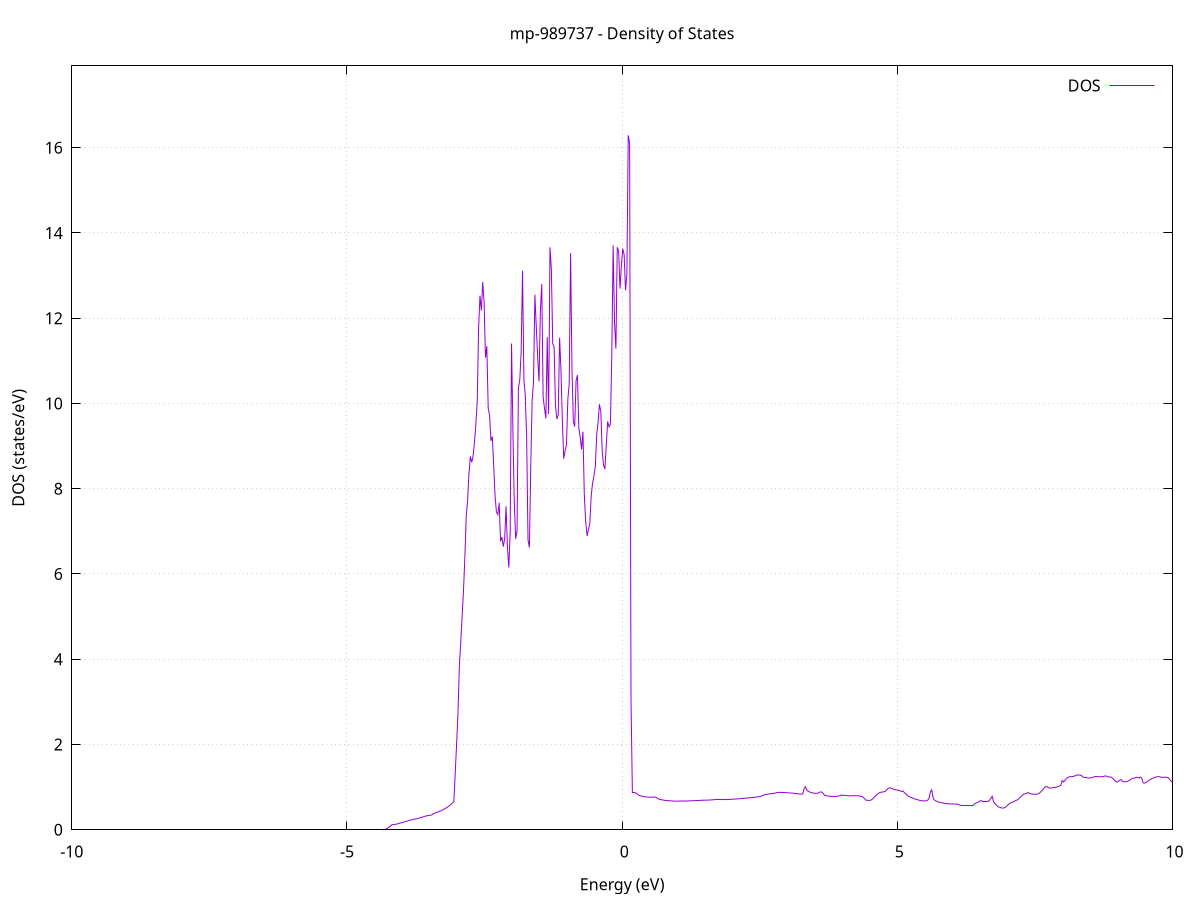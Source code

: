 set title 'mp-989737 - Density of States'
set xlabel 'Energy (eV)'
set ylabel 'DOS (states/eV)'
set grid
set xrange [-10:10]
set yrange [0:17.919]
set xzeroaxis lt -1
set terminal png size 800,600
set output 'mp-989737_dos_gnuplot.png'
plot '-' using 1:2 with lines title 'DOS'
-6.600200 0.000000
-6.575200 0.000000
-6.550300 0.000000
-6.525300 0.000000
-6.500400 0.000000
-6.475400 0.000000
-6.450500 0.000000
-6.425500 0.000000
-6.400600 0.000000
-6.375600 0.000000
-6.350700 0.000000
-6.325700 0.000000
-6.300800 0.000000
-6.275800 0.000000
-6.250900 0.000000
-6.225900 0.000000
-6.201000 0.000000
-6.176000 0.000000
-6.151100 0.000000
-6.126100 0.000000
-6.101200 0.000000
-6.076300 0.000000
-6.051300 0.000000
-6.026400 0.000000
-6.001400 0.000000
-5.976500 0.000000
-5.951500 0.000000
-5.926600 0.000000
-5.901600 0.000000
-5.876700 0.000000
-5.851700 0.000000
-5.826800 0.000000
-5.801800 0.000000
-5.776900 0.000000
-5.751900 0.000000
-5.727000 0.000000
-5.702000 0.000000
-5.677100 0.000000
-5.652100 0.000000
-5.627200 0.000000
-5.602200 0.000000
-5.577300 0.000000
-5.552300 0.000000
-5.527400 0.000000
-5.502400 0.000000
-5.477500 0.000000
-5.452500 0.000000
-5.427600 0.000000
-5.402600 0.000000
-5.377700 0.000000
-5.352700 0.000000
-5.327800 0.000000
-5.302800 0.000000
-5.277900 0.000000
-5.252900 0.000000
-5.228000 0.000000
-5.203000 0.000000
-5.178100 0.000000
-5.153200 0.000000
-5.128200 0.000000
-5.103300 0.000000
-5.078300 0.000000
-5.053400 0.000000
-5.028400 0.000000
-5.003500 0.000000
-4.978500 0.000000
-4.953600 0.000000
-4.928600 0.000000
-4.903700 0.000000
-4.878700 0.000000
-4.853800 0.000000
-4.828800 0.000000
-4.803900 0.000000
-4.778900 0.000000
-4.754000 0.000000
-4.729000 0.000000
-4.704100 0.000000
-4.679100 0.000000
-4.654200 0.000000
-4.629200 0.000000
-4.604300 0.000000
-4.579300 0.000000
-4.554400 0.000000
-4.529400 0.000000
-4.504500 0.000000
-4.479500 0.000000
-4.454600 0.000000
-4.429600 0.000000
-4.404700 0.000000
-4.379700 0.000000
-4.354800 0.000000
-4.329800 0.000100
-4.304900 0.008300
-4.279900 0.023700
-4.255000 0.043800
-4.230100 0.067600
-4.205100 0.093900
-4.180200 0.122700
-4.155200 0.119500
-4.130300 0.123700
-4.105300 0.131800
-4.080400 0.140000
-4.055400 0.148100
-4.030500 0.157600
-4.005500 0.167400
-3.980600 0.176800
-3.955600 0.185900
-3.930700 0.195300
-3.905700 0.205200
-3.880800 0.215400
-3.855800 0.225100
-3.830900 0.233300
-3.805900 0.240400
-3.781000 0.247300
-3.756000 0.254100
-3.731100 0.260700
-3.706100 0.268200
-3.681200 0.276400
-3.656200 0.286400
-3.631300 0.297300
-3.606300 0.307700
-3.581400 0.317500
-3.556400 0.325800
-3.531500 0.332400
-3.506500 0.337200
-3.481600 0.340200
-3.456600 0.352700
-3.431700 0.375600
-3.406700 0.390600
-3.381800 0.400500
-3.356800 0.412200
-3.331900 0.424200
-3.306900 0.437600
-3.282000 0.452500
-3.257100 0.469000
-3.232100 0.486900
-3.207200 0.505800
-3.182200 0.525700
-3.157300 0.547400
-3.132300 0.571400
-3.107400 0.598700
-3.082400 0.630300
-3.057500 0.669500
-3.032500 1.340700
-3.007600 2.022200
-2.982600 2.746200
-2.957700 3.841800
-2.932700 4.390400
-2.907800 5.008900
-2.882800 5.602600
-2.857900 6.390800
-2.832900 7.360300
-2.808000 7.720600
-2.783000 8.360300
-2.758100 8.758600
-2.733100 8.622000
-2.708200 8.764800
-2.683200 9.089000
-2.658300 9.507800
-2.633300 10.042900
-2.608400 11.756800
-2.583400 12.527300
-2.558500 12.180200
-2.533500 12.846900
-2.508600 12.388200
-2.483600 11.074600
-2.458700 11.343800
-2.433700 9.883600
-2.408800 9.723300
-2.383800 9.124300
-2.358900 9.223500
-2.334000 8.539200
-2.309000 7.830900
-2.284100 7.455100
-2.259100 7.393600
-2.234200 7.667500
-2.209200 6.768400
-2.184300 6.866600
-2.159300 6.642800
-2.134400 6.829100
-2.109400 7.587200
-2.084500 6.628500
-2.059500 6.149900
-2.034600 6.976900
-2.009600 11.406300
-1.984700 9.347000
-1.959700 7.657500
-1.934800 6.823400
-1.909800 7.010600
-1.884900 10.360400
-1.859900 10.553100
-1.835000 11.209800
-1.810000 13.113700
-1.785100 10.554900
-1.760100 10.194000
-1.735200 9.194900
-1.710200 6.797700
-1.685300 6.621600
-1.660300 8.535900
-1.635400 10.074400
-1.610400 10.499500
-1.585500 12.554300
-1.560500 11.802900
-1.535600 11.100400
-1.510600 10.516600
-1.485700 12.178200
-1.460700 12.801300
-1.435800 10.153500
-1.410800 9.884800
-1.385900 9.650300
-1.361000 11.556400
-1.336000 9.753400
-1.311100 13.661700
-1.286100 13.147000
-1.261200 11.400300
-1.236200 11.324200
-1.211300 9.946300
-1.186300 9.635400
-1.161400 9.729300
-1.136400 11.542600
-1.111500 10.770400
-1.086500 9.603600
-1.061600 8.705100
-1.036600 8.889600
-1.011700 9.036200
-0.986700 10.098100
-0.961800 10.452700
-0.936800 13.524900
-0.911900 10.824700
-0.886900 9.581400
-0.862000 9.458400
-0.837000 10.535900
-0.812100 10.664900
-0.787100 9.414500
-0.762200 9.218100
-0.737200 8.918700
-0.712300 9.338300
-0.687300 7.847400
-0.662400 7.225700
-0.637400 6.893700
-0.612500 7.042700
-0.587500 7.181600
-0.562600 7.825500
-0.537600 8.130800
-0.512700 8.297800
-0.487700 8.521100
-0.462800 9.250500
-0.437900 9.557900
-0.412900 9.977400
-0.388000 9.818000
-0.363000 8.897400
-0.338100 8.554100
-0.313100 8.460900
-0.288200 9.021400
-0.263200 9.578000
-0.238300 9.452200
-0.213300 9.516900
-0.188400 11.106800
-0.163400 13.709000
-0.138500 11.899300
-0.113500 11.287000
-0.088600 13.663300
-0.063600 13.577000
-0.038700 12.694000
-0.013700 13.242500
0.011200 13.629100
0.036200 13.487300
0.061100 12.653800
0.086100 13.037400
0.111000 16.290100
0.136000 16.106500
0.160900 3.064200
0.185900 0.875300
0.210800 0.874900
0.235800 0.871000
0.260700 0.853100
0.285700 0.827100
0.310600 0.806000
0.335600 0.797700
0.360500 0.788200
0.385500 0.781000
0.410400 0.775600
0.435400 0.770500
0.460300 0.765900
0.485200 0.763700
0.510200 0.763500
0.535100 0.764800
0.560100 0.766200
0.585000 0.767600
0.610000 0.769100
0.634900 0.744300
0.659900 0.723900
0.684800 0.713500
0.709800 0.706000
0.734700 0.699700
0.759700 0.693900
0.784600 0.689300
0.809600 0.685700
0.834500 0.682800
0.859500 0.680500
0.884400 0.678600
0.909400 0.676500
0.934300 0.673900
0.959300 0.670400
0.984200 0.670600
1.009200 0.671700
1.034100 0.672900
1.059100 0.674000
1.084000 0.674400
1.109000 0.674600
1.133900 0.674500
1.158900 0.674900
1.183800 0.675800
1.208800 0.676900
1.233700 0.678300
1.258700 0.679800
1.283600 0.681400
1.308600 0.683000
1.333500 0.684700
1.358500 0.686300
1.383400 0.688000
1.408400 0.689700
1.433300 0.691400
1.458200 0.693100
1.483200 0.694300
1.508100 0.694900
1.533100 0.694800
1.558000 0.696000
1.583000 0.698100
1.607900 0.700200
1.632900 0.702300
1.657800 0.704400
1.682800 0.706500
1.707700 0.708600
1.732700 0.710800
1.757600 0.711800
1.782600 0.709700
1.807500 0.708800
1.832500 0.708600
1.857400 0.708800
1.882400 0.709100
1.907300 0.709600
1.932300 0.711200
1.957200 0.713000
1.982200 0.714700
2.007100 0.716800
2.032100 0.718900
2.057000 0.721200
2.082000 0.723500
2.106900 0.726100
2.131900 0.728700
2.156800 0.731400
2.181800 0.734200
2.206700 0.736800
2.231700 0.739600
2.256600 0.742600
2.281600 0.746000
2.306500 0.749500
2.331500 0.753100
2.356400 0.756400
2.381300 0.759800
2.406300 0.763300
2.431200 0.766900
2.456200 0.770500
2.481100 0.774300
2.506100 0.778200
2.531000 0.792900
2.556000 0.807800
2.580900 0.818200
2.605900 0.825800
2.630800 0.832900
2.655800 0.837900
2.680700 0.843000
2.705700 0.847700
2.730600 0.852000
2.755600 0.856300
2.780500 0.861100
2.805500 0.868300
2.830400 0.873900
2.855400 0.877200
2.880300 0.877900
2.905300 0.875800
2.930200 0.873700
2.955200 0.871600
2.980100 0.869600
3.005100 0.867600
3.030000 0.865400
3.055000 0.863000
3.079900 0.860600
3.104900 0.857900
3.129800 0.855000
3.154800 0.851800
3.179700 0.847900
3.204700 0.842100
3.229600 0.837800
3.254600 0.835100
3.279500 0.837600
3.304500 0.952400
3.329400 1.011200
3.354300 0.934200
3.379300 0.903600
3.404200 0.888200
3.429200 0.873600
3.454100 0.865800
3.479100 0.860100
3.504000 0.855700
3.529000 0.854700
3.553900 0.857400
3.578900 0.875200
3.603800 0.889400
3.628800 0.882200
3.653700 0.852400
3.678700 0.808000
3.703600 0.800700
3.728600 0.794900
3.753500 0.790000
3.778500 0.786400
3.803400 0.784400
3.828400 0.783700
3.853300 0.783600
3.878300 0.785200
3.903200 0.787200
3.928200 0.789900
3.953100 0.800500
3.978100 0.814500
4.003000 0.810700
4.028000 0.807000
4.052900 0.803700
4.077900 0.800700
4.102800 0.798000
4.127800 0.796400
4.152700 0.796300
4.177700 0.797800
4.202600 0.800700
4.227600 0.799600
4.252500 0.798500
4.277400 0.796900
4.302400 0.794600
4.327300 0.790800
4.352300 0.781600
4.377200 0.766400
4.402200 0.734600
4.427100 0.697900
4.452100 0.689400
4.477000 0.689100
4.502000 0.690000
4.526900 0.699500
4.551900 0.725500
4.576800 0.760900
4.601800 0.788800
4.626700 0.822400
4.651700 0.850800
4.676600 0.869100
4.701600 0.880100
4.726500 0.885800
4.751500 0.889900
4.776400 0.899700
4.801400 0.927200
4.826300 0.965400
4.851300 0.981700
4.876200 0.982100
4.901200 0.969600
4.926100 0.953700
4.951100 0.942600
4.976000 0.935600
5.001000 0.930800
5.025900 0.923400
5.050900 0.913800
5.075800 0.896900
5.100800 0.912300
5.125700 0.875100
5.150700 0.841700
5.175600 0.812600
5.200500 0.788900
5.225500 0.770000
5.250400 0.757000
5.275400 0.744300
5.300300 0.731400
5.325300 0.720400
5.350200 0.711100
5.375200 0.702200
5.400100 0.692100
5.425100 0.684000
5.450000 0.679900
5.475000 0.679100
5.499900 0.677000
5.524900 0.680300
5.549800 0.693500
5.574800 0.730900
5.599700 0.879700
5.624700 0.939400
5.649600 0.748400
5.674600 0.697200
5.699500 0.679000
5.724500 0.663400
5.749400 0.650900
5.774400 0.641800
5.799300 0.634800
5.824300 0.629300
5.849200 0.624500
5.874200 0.619600
5.899100 0.614700
5.924100 0.609900
5.949000 0.608100
5.974000 0.606700
5.998900 0.605600
6.023900 0.604800
6.048800 0.604400
6.073800 0.604200
6.098700 0.598100
6.123700 0.584000
6.148600 0.573700
6.173500 0.569300
6.198500 0.568400
6.223400 0.568300
6.248400 0.568300
6.273300 0.568300
6.298300 0.568200
6.323200 0.567700
6.348200 0.567000
6.373100 0.566000
6.398100 0.607900
6.423000 0.621100
6.448000 0.635600
6.472900 0.651400
6.497900 0.668400
6.522800 0.686800
6.547800 0.665000
6.572700 0.664700
6.597700 0.664000
6.622600 0.662900
6.647600 0.661700
6.672500 0.686900
6.697500 0.733100
6.722400 0.784200
6.747400 0.667600
6.772300 0.617600
6.797300 0.580800
6.822200 0.552200
6.847200 0.532700
6.872100 0.520500
6.897100 0.511900
6.922000 0.508200
6.947000 0.516900
6.971900 0.536900
6.996900 0.567000
7.021800 0.597300
7.046800 0.620200
7.071700 0.637600
7.096600 0.648100
7.121600 0.663000
7.146500 0.683900
7.171500 0.695500
7.196400 0.715900
7.221400 0.750700
7.246300 0.777500
7.271300 0.812100
7.296200 0.835100
7.321200 0.843800
7.346100 0.854100
7.371100 0.872400
7.396000 0.856700
7.421000 0.844800
7.445900 0.837100
7.470900 0.835200
7.495800 0.833100
7.520800 0.833000
7.545700 0.837800
7.570700 0.852500
7.595600 0.875900
7.620600 0.909100
7.645500 0.945400
7.670500 0.983500
7.695400 1.012900
7.720400 1.011900
7.745300 0.987000
7.770300 0.974400
7.795200 0.983200
7.820200 0.983400
7.845100 0.990900
7.870100 0.995400
7.895000 1.003200
7.920000 1.014500
7.944900 1.026600
7.969900 1.040500
7.994800 1.156900
8.019700 1.120500
8.044700 1.157000
8.069600 1.203400
8.094600 1.225600
8.119500 1.239800
8.144500 1.246200
8.169400 1.245000
8.194400 1.249500
8.219300 1.260900
8.244300 1.272800
8.269200 1.284700
8.294200 1.287800
8.319100 1.280600
8.344100 1.277800
8.369000 1.237600
8.394000 1.230800
8.418900 1.227300
8.443900 1.221700
8.468800 1.214700
8.493800 1.214200
8.518700 1.218300
8.543700 1.227500
8.568600 1.240200
8.593600 1.246400
8.618500 1.248200
8.643500 1.246300
8.668400 1.243400
8.693400 1.243700
8.718300 1.246900
8.743300 1.248900
8.768200 1.261200
8.793200 1.262300
8.818100 1.249000
8.843100 1.239500
8.868000 1.239200
8.893000 1.228700
8.917900 1.196900
8.942900 1.170300
8.967800 1.134600
8.992700 1.119000
9.017700 1.133900
9.042600 1.166700
9.067600 1.176300
9.092500 1.133900
9.117500 1.126700
9.142400 1.124600
9.167400 1.128900
9.192300 1.140500
9.217300 1.158200
9.242200 1.179900
9.267200 1.203600
9.292100 1.210800
9.317100 1.217800
9.342000 1.231700
9.367000 1.221100
9.391900 1.214700
9.416900 1.237200
9.441800 1.210100
9.466800 1.100200
9.491700 1.094900
9.516700 1.108700
9.541600 1.130100
9.566600 1.154100
9.591500 1.174900
9.616500 1.192800
9.641400 1.208200
9.666400 1.221700
9.691300 1.234200
9.716300 1.243500
9.741200 1.246600
9.766200 1.243800
9.791100 1.235700
9.816100 1.227500
9.841000 1.230200
9.866000 1.233300
9.890900 1.231700
9.915800 1.225000
9.940800 1.191300
9.965700 1.153700
9.990700 1.123300
10.015600 1.105300
10.040600 1.094500
10.065500 1.087700
10.090500 1.085100
10.115400 1.086400
10.140400 1.090900
10.165300 1.094900
10.190300 1.107000
10.215200 1.116900
10.240200 1.120100
10.265100 1.116300
10.290100 1.027300
10.315000 1.023300
10.340000 1.021800
10.364900 1.021500
10.389900 1.021700
10.414800 1.026300
10.439800 1.084700
10.464700 1.080200
10.489700 1.084700
10.514600 1.102800
10.539600 1.118500
10.564500 1.122800
10.589500 1.128000
10.614400 1.134600
10.639400 1.142000
10.664300 1.148100
10.689300 1.166800
10.714200 1.177300
10.739200 1.184500
10.764100 1.187900
10.789100 1.186400
10.814000 1.177900
10.839000 1.173500
10.863900 1.178800
10.888800 1.189700
10.913800 1.198000
10.938700 1.202500
10.963700 1.205200
10.988600 1.208100
11.013600 1.212000
11.038500 1.218400
11.063500 1.234000
11.088400 1.258200
11.113400 1.282400
11.138300 1.293200
11.163300 1.311700
11.188200 1.331400
11.213200 1.343300
11.238100 1.346800
11.263100 1.342900
11.288000 1.333600
11.313000 1.334000
11.337900 1.340500
11.362900 1.361400
11.387800 1.378900
11.412800 1.390500
11.437700 1.388300
11.462700 1.387600
11.487600 1.388600
11.512600 1.365700
11.537500 1.353900
11.562500 1.353900
11.587400 1.352700
11.612400 1.343600
11.637300 1.329500
11.662300 1.311500
11.687200 1.299300
11.712200 1.291000
11.737100 1.298000
11.762100 1.290500
11.787000 1.276400
11.811900 1.268000
11.836900 1.264200
11.861800 1.264500
11.886800 1.267000
11.911700 1.264300
11.936700 1.272700
11.961600 1.277200
11.986600 1.275700
12.011500 1.268200
12.036500 1.259400
12.061400 1.251900
12.086400 1.246200
12.111300 1.243800
12.136300 1.242900
12.161200 1.242700
12.186200 1.244800
12.211100 1.250200
12.236100 1.258800
12.261000 1.270500
12.286000 1.282800
12.310900 1.290900
12.335900 1.291700
12.360800 1.287300
12.385800 1.286800
12.410700 1.291000
12.435700 1.295800
12.460600 1.301700
12.485600 1.309000
12.510500 1.317700
12.535500 1.327300
12.560400 1.336000
12.585400 1.334800
12.610300 1.325600
12.635300 1.312900
12.660200 1.300000
12.685200 1.300400
12.710100 1.314200
12.735000 1.328600
12.760000 1.328200
12.784900 1.328600
12.809900 1.339000
12.834800 1.350100
12.859800 1.366600
12.884700 1.399800
12.909700 1.431000
12.934600 1.454900
12.959600 1.475700
12.984500 1.493100
13.009500 1.507000
13.034400 1.516500
13.059400 1.524800
13.084300 1.532700
13.109300 1.538100
13.134200 1.544600
13.159200 1.546800
13.184100 1.545800
13.209100 1.540900
13.234000 1.534400
13.259000 1.526200
13.283900 1.518400
13.308900 1.513700
13.333800 1.509600
13.358800 1.505400
13.383700 1.500900
13.408700 1.496000
13.433600 1.490800
13.458600 1.484500
13.483500 1.477400
13.508500 1.470500
13.533400 1.443500
13.558400 1.432600
13.583300 1.423200
13.608300 1.416000
13.633200 1.404900
13.658200 1.398800
13.683100 1.399700
13.708000 1.411800
13.733000 1.427500
13.757900 1.441700
13.782900 1.454700
13.807800 1.467300
13.832800 1.479800
13.857700 1.491400
13.882700 1.497500
13.907600 1.502100
13.932600 1.506800
13.957500 1.510700
13.982500 1.529500
14.007400 1.654700
14.032400 1.600000
14.057300 1.590100
14.082300 1.608000
14.107200 1.629100
14.132200 1.637100
14.157100 1.637000
14.182100 1.630000
14.207000 1.615900
14.232000 1.598400
14.256900 1.580300
14.281900 1.559500
14.306800 1.532200
14.331800 1.496200
14.356700 1.457200
14.381700 1.430800
14.406600 1.415700
14.431600 1.403600
14.456500 1.394300
14.481500 1.387600
14.506400 1.383800
14.531400 1.383000
14.556300 1.380500
14.581300 1.375400
14.606200 1.368700
14.631100 1.375600
14.656100 1.381700
14.681000 1.381100
14.706000 1.382400
14.730900 1.385100
14.755900 1.388600
14.780800 1.389500
14.805800 1.387400
14.830700 1.387200
14.855700 1.389000
14.880600 1.394400
14.905600 1.408200
14.930500 1.425000
14.955500 1.433900
14.980400 1.437100
15.005400 1.451800
15.030300 1.465900
15.055300 1.476700
15.080200 1.487400
15.105200 1.497000
15.130100 1.504300
15.155100 1.509800
15.180000 1.513800
15.205000 1.518100
15.229900 1.523000
15.254900 1.508600
15.279800 1.484700
15.304800 1.481800
15.329700 1.485000
15.354700 1.490900
15.379600 1.498200
15.404600 1.509300
15.429500 1.522900
15.454500 1.542400
15.479400 1.568100
15.504400 1.602500
15.529300 1.633500
15.554300 1.660200
15.579200 1.678500
15.604100 1.686200
15.629100 1.687200
15.654000 1.691800
15.679000 1.693600
15.703900 1.690900
15.728900 1.695600
15.753800 1.706700
15.778800 1.715400
15.803700 1.725900
15.828700 1.732700
15.853600 1.732500
15.878600 1.730400
15.903500 1.727400
15.928500 1.724300
15.953400 1.719900
15.978400 1.712900
16.003300 1.705100
16.028300 1.697100
16.053200 1.690100
16.078200 1.684300
16.103100 1.683400
16.128100 1.684000
16.153000 1.682600
16.178000 1.675500
16.202900 1.664200
16.227900 1.652700
16.252800 1.641500
16.277800 1.630100
16.302700 1.623900
16.327700 1.619800
16.352600 1.619500
16.377600 1.624700
16.402500 1.631700
16.427500 1.637700
16.452400 1.642900
16.477400 1.647800
16.502300 1.654400
16.527200 1.663400
16.552200 1.681400
16.577100 1.694700
16.602100 1.706800
16.627000 1.719000
16.652000 1.731600
16.676900 1.729000
16.701900 1.713800
16.726800 1.696800
16.751800 1.681800
16.776700 1.668600
16.801700 1.657400
16.826600 1.648300
16.851600 1.638500
16.876500 1.624200
16.901500 1.606400
16.926400 1.590900
16.951400 1.578100
16.976300 1.562700
17.001300 1.545400
17.026200 1.538100
17.051200 1.536900
17.076100 1.536900
17.101100 1.537200
17.126000 1.537700
17.151000 1.541200
17.175900 1.553000
17.200900 1.566600
17.225800 1.574500
17.250800 1.582700
17.275700 1.587100
17.300700 1.590000
17.325600 1.597100
17.350600 1.605700
17.375500 1.613900
17.400500 1.621400
17.425400 1.626600
17.450300 1.618200
17.475300 1.620400
17.500200 1.627000
17.525200 1.639900
17.550100 1.657000
17.575100 1.663900
17.600000 1.664100
17.625000 1.664200
17.649900 1.665400
17.674900 1.661400
17.699800 1.658300
17.724800 1.656400
17.749700 1.653700
17.774700 1.650200
17.799600 1.646700
17.824600 1.643400
17.849500 1.638700
17.874500 1.630700
17.899400 1.621400
17.924400 1.618700
17.949300 1.614000
17.974300 1.611100
17.999200 1.610900
18.024200 1.613400
18.049100 1.616500
18.074100 1.619900
18.099000 1.623000
18.124000 1.623500
18.148900 1.629800
18.173900 1.640000
18.198800 1.654400
18.223800 1.671200
18.248700 1.680400
18.273700 1.684700
18.298600 1.699100
18.323600 1.705100
18.348500 1.682000
18.373500 1.656400
18.398400 1.652700
18.423300 1.588000
18.448300 1.578100
18.473200 1.576300
18.498200 1.578700
18.523100 1.586700
18.548100 1.589600
18.573000 1.585100
18.598000 1.582500
18.622900 1.583700
18.647900 1.584100
18.672800 1.589200
18.697800 1.599500
18.722700 1.608900
18.747700 1.617200
18.772600 1.625900
18.797600 1.635500
18.822500 1.642500
18.847500 1.644500
18.872400 1.631100
18.897400 1.614600
18.922300 1.599000
18.947300 1.584800
18.972200 1.571500
18.997200 1.557600
19.022100 1.544200
19.047100 1.526600
19.072000 1.511800
19.097000 1.498300
19.121900 1.483400
19.146900 1.473000
19.171800 1.468400
19.196800 1.465000
19.221700 1.457500
19.246700 1.454900
19.271600 1.448500
19.296600 1.431400
19.321500 1.433600
19.346400 1.443100
19.371400 1.468500
19.396300 1.523800
19.421300 1.655500
19.446200 1.998400
19.471200 1.778600
19.496100 1.704900
19.521100 1.684200
19.546000 1.734900
19.571000 1.771700
19.595900 1.794200
19.620900 1.807900
19.645800 1.814200
19.670800 1.814800
19.695700 1.811700
19.720700 1.814900
19.745600 1.814600
19.770600 1.816000
19.795500 1.814700
19.820500 1.812400
19.845400 1.811500
19.870400 1.809800
19.895300 1.808500
19.920300 1.809400
19.945200 1.812400
19.970200 1.817800
19.995100 1.825800
20.020100 1.833300
20.045000 1.843100
20.070000 1.854000
20.094900 1.865000
20.119900 1.875800
20.144800 1.887200
20.169800 1.899500
20.194700 1.919000
20.219700 1.947700
20.244600 1.971100
20.269600 1.989200
20.294500 2.002500
20.319400 2.011200
20.344400 2.015300
20.369300 2.014800
20.394300 2.012900
20.419200 2.013300
20.444200 2.016600
20.469100 2.030600
20.494100 2.060700
20.519000 2.109700
20.544000 2.169000
20.568900 2.208900
20.593900 2.274700
20.618800 2.421300
20.643800 2.485100
20.668700 2.564600
20.693700 2.585000
20.718600 2.580800
20.743600 2.471500
20.768500 2.288600
20.793500 2.182800
20.818400 2.131500
20.843400 2.110900
20.868300 2.132100
20.893300 2.205200
20.918200 2.211900
20.943200 2.200600
20.968100 2.177400
20.993100 2.163300
21.018000 2.145300
21.043000 2.126300
21.067900 2.167700
21.092900 2.265200
21.117800 2.320400
21.142800 2.292500
21.167700 2.240100
21.192700 2.166600
21.217600 2.095400
21.242500 2.039800
21.267500 2.007800
21.292400 1.996400
21.317400 2.024000
21.342300 2.068700
21.367300 2.074900
21.392200 2.012000
21.417200 1.939500
21.442100 1.889900
21.467100 1.846700
21.492000 1.807400
21.517000 1.774000
21.541900 1.742400
21.566900 1.708500
21.591800 1.670000
21.616800 1.639900
21.641700 1.623400
21.666700 1.613000
21.691600 1.602800
21.716600 1.593200
21.741500 1.573700
21.766500 1.546300
21.791400 1.522600
21.816400 1.503800
21.841300 1.498800
21.866300 1.503300
21.891200 1.515100
21.916200 1.530700
21.941100 1.547400
21.966100 1.562800
21.991000 1.575000
22.016000 1.580800
22.040900 1.585400
22.065900 1.593900
22.090800 1.604900
22.115800 1.613100
22.140700 1.608800
22.165600 1.590900
22.190600 1.549600
22.215500 1.513500
22.240500 1.492300
22.265400 1.494100
22.290400 1.497700
22.315300 1.497700
22.340300 1.495300
22.365200 1.497900
22.390200 1.505600
22.415100 1.512400
22.440100 1.534200
22.465000 1.548900
22.490000 1.555200
22.514900 1.556900
22.539900 1.569500
22.564800 1.560700
22.589800 1.517500
22.614700 1.485300
22.639700 1.465600
22.664600 1.460500
22.689600 1.455100
22.714500 1.440300
22.739500 1.430200
22.764400 1.431800
22.789400 1.436200
22.814300 1.443200
22.839300 1.457400
22.864200 1.467600
22.889200 1.489200
22.914100 1.512200
22.939100 1.538400
22.964000 1.570400
22.989000 1.610700
23.013900 1.685300
23.038900 1.778100
23.063800 1.850600
23.088800 1.872300
23.113700 1.854900
23.138600 1.803400
23.163600 1.746500
23.188500 1.741300
23.213500 1.731800
23.238400 1.723600
23.263400 1.719400
23.288300 1.719900
23.313300 1.719400
23.338200 1.724800
23.363200 1.740300
23.388100 1.755700
23.413100 1.774900
23.438000 1.797900
23.463000 1.810300
23.487900 1.783000
23.512900 1.727100
23.537800 1.701200
23.562800 1.700500
23.587700 1.696800
23.612700 1.684600
23.637600 1.666600
23.662600 1.649700
23.687500 1.674000
23.712500 1.651100
23.737400 1.633800
23.762400 1.602900
23.787300 1.575000
23.812300 1.548600
23.837200 1.520300
23.862200 1.490700
23.887100 1.457700
23.912100 1.426300
23.937000 1.410100
23.962000 1.399100
23.986900 1.394900
24.011900 1.357300
24.036800 1.308600
24.061700 1.285200
24.086700 1.264500
24.111600 1.254900
24.136600 1.258000
24.161500 1.267400
24.186500 1.278700
24.211400 1.289000
24.236400 1.298600
24.261300 1.309700
24.286300 1.325500
24.311200 1.344600
24.336200 1.357900
24.361100 1.370700
24.386100 1.384900
24.411000 1.407800
24.436000 1.450900
24.460900 1.484000
24.485900 1.502300
24.510800 1.537700
24.535800 1.579000
24.560700 1.613800
24.585700 1.645900
24.610600 1.678100
24.635600 1.706800
24.660500 1.725300
24.685500 1.779500
24.710400 1.809900
24.735400 1.781600
24.760300 1.742000
24.785300 1.728100
24.810200 1.673800
24.835200 1.621300
24.860100 1.576000
24.885100 1.538700
24.910000 1.522500
24.935000 1.535700
24.959900 1.547400
24.984800 1.561900
25.009800 1.565100
25.034700 1.569500
25.059700 1.596200
25.084600 1.600400
25.109600 1.596600
25.134500 1.618000
25.159500 1.636000
25.184400 1.656900
25.209400 1.667600
25.234300 1.664000
25.259300 1.731000
25.284200 1.762100
25.309200 1.803600
25.334100 1.848300
25.359100 1.887000
25.384000 1.915000
25.409000 1.934500
25.433900 1.938700
25.458900 1.920700
25.483800 1.914200
25.508800 1.926500
25.533700 1.946400
25.558700 1.972000
25.583600 1.983000
25.608600 1.928600
25.633500 1.882500
25.658500 1.889400
25.683400 1.908100
25.708400 1.950100
25.733300 2.080900
25.758300 2.418500
25.783200 2.540800
25.808200 2.575100
25.833100 2.554500
25.858100 2.490100
25.883000 2.422700
25.908000 2.353400
25.932900 2.293200
25.957800 2.231900
25.982800 2.167300
26.007700 2.087000
26.032700 1.978600
26.057600 1.865400
26.082600 1.834600
26.107500 1.811800
26.132500 1.788900
26.157400 1.770000
26.182400 1.777800
26.207300 1.786700
26.232300 1.761300
26.257200 1.717900
26.282200 1.680600
26.307100 1.673500
26.332100 1.683300
26.357000 1.703600
26.382000 1.732100
26.406900 1.771200
26.431900 1.813800
26.456800 1.825300
26.481800 1.827700
26.506700 1.866100
26.531700 1.774100
26.556600 1.660400
26.581600 1.639000
26.606500 1.638800
26.631500 1.728700
26.656400 1.711500
26.681400 1.720700
26.706300 1.737500
26.731300 1.762000
26.756200 1.784800
26.781200 1.801000
26.806100 1.812000
26.831100 1.815000
26.856000 1.818300
26.880900 1.832600
26.905900 1.851700
26.930800 1.887000
26.955800 1.948400
26.980700 2.017500
27.005700 2.080000
27.030600 2.119900
27.055600 2.178800
27.080500 2.242900
27.105500 2.259900
27.130400 2.314400
27.155400 2.424300
27.180300 2.511600
27.205300 2.505500
27.230200 2.513700
27.255200 2.475200
27.280100 2.388800
27.305100 2.304000
27.330000 2.247500
27.355000 2.155800
27.379900 2.090300
27.404900 2.046500
27.429800 2.003400
27.454800 1.965500
27.479700 1.935200
27.504700 1.918800
27.529600 1.911000
27.554600 1.855200
27.579500 1.862000
27.604500 1.864800
27.629400 1.896700
27.654400 1.958900
27.679300 2.018000
27.704300 2.070500
27.729200 2.123800
27.754200 2.179300
27.779100 2.263400
27.804100 2.448100
27.829000 2.461700
27.853900 2.531400
27.878900 2.569100
27.903800 2.596800
27.928800 2.612200
27.953700 2.629200
27.978700 2.592400
28.003600 2.534800
28.028600 2.468300
28.053500 2.425400
28.078500 2.320500
28.103400 2.205600
28.128400 2.167600
28.153300 2.139400
28.178300 2.074800
28.203200 2.017000
28.228200 2.021900
28.253100 2.034500
28.278100 2.060200
28.303000 2.085300
28.328000 2.101000
28.352900 2.109000
28.377900 2.107600
28.402800 2.080700
28.427800 2.069800
28.452700 2.065500
28.477700 2.055400
28.502600 2.067000
28.527600 2.110100
28.552500 2.156600
28.577500 2.209200
28.602400 2.260900
28.627400 2.295800
28.652300 2.303000
28.677300 2.272200
28.702200 2.230200
28.727200 2.201400
28.752100 2.182200
28.777000 2.195500
28.802000 2.198100
28.826900 2.222500
28.851900 2.245400
28.876800 2.247700
28.901800 2.227000
28.926700 2.196700
28.951700 2.161300
28.976600 2.131100
29.001600 2.091000
29.026500 2.063900
29.051500 2.063400
29.076400 2.065800
29.101400 2.100900
29.126300 2.140700
29.151300 2.146200
29.176200 2.145500
29.201200 2.139300
29.226100 2.151900
29.251100 2.176800
29.276000 2.222400
29.301000 2.288900
29.325900 2.260300
29.350900 2.243400
29.375800 2.220300
29.400800 2.183400
29.425700 2.170600
29.450700 2.172600
29.475600 2.176100
29.500600 2.178100
29.525500 2.177500
29.550500 2.185500
29.575400 2.170200
29.600400 2.101700
29.625300 2.076400
29.650300 2.062500
29.675200 2.055400
29.700100 2.054400
29.725100 2.064200
29.750000 2.086900
29.775000 2.112600
29.799900 2.134400
29.824900 2.154900
29.849800 2.179300
29.874800 2.196900
29.899700 2.210500
29.924700 2.213700
29.949600 2.212300
29.974600 2.234900
29.999500 2.231600
30.024500 2.227800
30.049400 2.224200
30.074400 2.236400
30.099300 2.324900
30.124300 2.386100
30.149200 2.303800
30.174200 2.251500
30.199100 2.233300
30.224100 2.226000
30.249000 2.219500
30.274000 2.209700
30.298900 2.203600
30.323900 2.190400
30.348800 2.167500
30.373800 2.147100
30.398700 2.137900
30.423700 2.129500
30.448600 2.133300
30.473600 2.170800
30.498500 2.248400
30.523500 2.276100
30.548400 2.201200
30.573400 2.188400
30.598300 2.179600
30.623300 2.194600
30.648200 2.232500
30.673100 2.274300
30.698100 2.321400
30.723000 2.364200
30.748000 2.392200
30.772900 2.405400
30.797900 2.397500
30.822800 2.377300
30.847800 2.338700
30.872700 2.302300
30.897700 2.290400
30.922600 2.267600
30.947600 2.247700
30.972500 2.247600
30.997500 2.256100
31.022400 2.226200
31.047400 2.192600
31.072300 2.172500
31.097300 2.162300
31.122200 2.168400
31.147200 2.183100
31.172100 2.192800
31.197100 2.194200
31.222000 2.192200
31.247000 2.191000
31.271900 2.199600
31.296900 2.201900
31.321800 2.199100
31.346800 2.190400
31.371700 2.175900
31.396700 2.166000
31.421600 2.169100
31.446600 2.176600
31.471500 2.192700
31.496500 2.187200
31.521400 2.191400
31.546400 2.173500
31.571300 2.144100
31.596200 2.150600
31.621200 2.162400
31.646100 2.166200
31.671100 2.201100
31.696000 2.236200
31.721000 2.256300
31.745900 2.234800
31.770900 2.198600
31.795800 2.173500
31.820800 2.151800
31.845700 2.144200
31.870700 2.158900
31.895600 2.195900
31.920600 2.227100
31.945500 2.259900
31.970500 2.306800
31.995400 2.296800
32.020400 2.330700
32.045300 2.367500
32.070300 2.376400
32.095200 2.406200
32.120200 2.450000
32.145100 2.584500
32.170100 2.537600
32.195000 2.533800
32.220000 2.510600
32.244900 2.484200
32.269900 2.459100
32.294800 2.472300
32.319800 2.537300
32.344700 2.478900
32.369700 2.438100
32.394600 2.421800
32.419600 2.426400
32.444500 2.439500
32.469500 2.463300
32.494400 2.474400
32.519400 2.488400
32.544300 2.481200
32.569200 2.447100
32.594200 2.402900
32.619100 2.377300
32.644100 2.377500
32.669000 2.378100
32.694000 2.391500
32.718900 2.398800
32.743900 2.392600
32.768800 2.383700
32.793800 2.395900
32.818700 2.411300
32.843700 2.390600
32.868600 2.370600
32.893600 2.373000
32.918500 2.385400
32.943500 2.398400
32.968400 2.431900
32.993400 2.470800
33.018300 2.429300
33.043300 2.429600
33.068200 2.436600
33.093200 2.445100
33.118100 2.443100
33.143100 2.438600
33.168000 2.648800
33.193000 2.452700
33.217900 2.422600
33.242900 2.419500
33.267800 2.425300
33.292800 2.410600
33.317700 2.385500
33.342700 2.361900
33.367600 2.344900
33.392600 2.330700
33.417500 2.319500
33.442500 2.326600
33.467400 2.352300
33.492300 2.377900
33.517300 2.410900
33.542200 2.575900
33.567200 2.576300
33.592100 2.466100
33.617100 2.429700
33.642000 2.416400
33.667000 2.399100
33.691900 2.380300
33.716900 2.377400
33.741800 2.386100
33.766800 2.402000
33.791700 2.417600
33.816700 2.366700
33.841600 2.259600
33.866600 2.259100
33.891500 2.263300
33.916500 2.267700
33.941400 2.267500
33.966400 2.265600
33.991300 2.258800
34.016300 2.246400
34.041200 2.241900
34.066200 2.258300
34.091100 2.252800
34.116100 2.256000
34.141000 2.270300
34.166000 2.297800
34.190900 2.336200
34.215900 2.383400
34.240800 2.423400
34.265800 2.450400
34.290700 2.481300
34.315700 2.517300
34.340600 2.580400
34.365600 2.616700
34.390500 2.622200
34.415400 2.619400
34.440400 2.603500
34.465300 2.585600
34.490300 2.590700
34.515200 2.575200
34.540200 2.559500
34.565100 2.551400
34.590100 2.548700
34.615000 2.531200
34.640000 2.511500
34.664900 2.473600
34.689900 2.425300
34.714800 2.409000
34.739800 2.422000
34.764700 2.398100
34.789700 2.327200
34.814600 2.291000
34.839600 2.272200
34.864500 2.260900
34.889500 2.253100
34.914400 2.245100
34.939400 2.249900
34.964300 2.270100
34.989300 2.308500
35.014200 2.347600
35.039200 2.391600
35.064100 2.418900
35.089100 2.462800
35.114000 2.507800
35.139000 2.553700
35.163900 2.581600
35.188900 2.542100
35.213800 2.529600
35.238800 2.554600
35.263700 2.569300
35.288700 2.602400
35.313600 2.581900
35.338600 2.557300
35.363500 2.556400
35.388400 2.538000
35.413400 2.532000
35.438300 2.530700
35.463300 2.525300
35.488200 2.515200
35.513200 2.498200
35.538100 2.489600
35.563100 2.502900
35.588000 2.521000
35.613000 2.528100
35.637900 2.511600
35.662900 2.500300
35.687800 2.557900
35.712800 2.484900
35.737700 2.464800
35.762700 2.454500
35.787600 2.458800
35.812600 2.477500
35.837500 2.480100
35.862500 2.479500
35.887400 2.475500
35.912400 2.467200
35.937300 2.465800
35.962300 2.456900
35.987200 2.476000
36.012200 2.488900
36.037100 2.478000
36.062100 2.468600
36.087000 2.458200
36.112000 2.443500
36.136900 2.432700
36.161900 2.432900
36.186800 2.442200
36.211800 2.453800
36.236700 2.465900
36.261700 2.481400
36.286600 2.522900
36.311500 2.546100
36.336500 2.528700
36.361400 2.539300
36.386400 2.566300
36.411300 2.598100
36.436300 2.630200
36.461200 2.663900
36.486200 2.704200
36.511100 2.731600
36.536100 2.708000
36.561000 2.688500
36.586000 2.668500
36.610900 2.658100
36.635900 2.627600
36.660800 2.564900
36.685800 2.537800
36.710700 2.533500
36.735700 2.519900
36.760600 2.514500
36.785600 2.510600
36.810500 2.507600
36.835500 2.481600
36.860400 2.445200
36.885400 2.423200
36.910300 2.413800
36.935300 2.410800
36.960200 2.410900
36.985200 2.414200
37.010100 2.450900
37.035100 2.455700
37.060000 2.463200
37.085000 2.483100
37.109900 2.459600
37.134900 2.423400
37.159800 2.380100
37.184800 2.365700
37.209700 2.376900
37.234700 2.368700
37.259600 2.358800
37.284500 2.343100
37.309500 2.340100
37.334400 2.393400
37.359400 2.470800
37.384300 2.510100
37.409300 2.512400
37.434200 2.493200
37.459200 2.448700
37.484100 2.397100
37.509100 2.344400
37.534000 2.312900
37.559000 2.292800
37.583900 2.273100
37.608900 2.210600
37.633800 2.144700
37.658800 2.103200
37.683700 2.094500
37.708700 2.097500
37.733600 2.108000
37.758600 2.137100
37.783500 2.165900
37.808500 2.173400
37.833400 2.156200
37.858400 2.128500
37.883300 2.048200
37.908300 1.966900
37.933200 1.929100
37.958200 1.907500
37.983100 1.896400
38.008100 1.896700
38.033000 1.906200
38.058000 1.922700
38.082900 1.938600
38.107900 1.936600
38.132800 1.949900
38.157800 1.973300
38.182700 1.973200
38.207600 1.970200
38.232600 1.989000
38.257500 2.039200
38.282500 2.119100
38.307400 2.156200
38.332400 2.164900
38.357300 2.154200
38.382300 2.120200
38.407200 2.031400
38.432200 1.920700
38.457100 1.832400
38.482100 1.761800
38.507000 1.710900
38.532000 1.676400
38.556900 1.660800
38.581900 1.650500
38.606800 1.666900
38.631800 1.725700
38.656700 1.806700
38.681700 1.873600
38.706600 1.918300
38.731600 1.929300
38.756500 1.939700
38.781500 2.016900
38.806400 2.066200
38.831400 2.064200
38.856300 2.094200
38.881300 2.145600
38.906200 2.140200
38.931200 2.139100
38.956100 2.133500
38.981100 2.114100
39.006000 2.096000
39.031000 2.076200
39.055900 2.073200
39.080900 2.075600
39.105800 2.072600
39.130700 1.992000
39.155700 1.933200
39.180600 1.929300
39.205600 1.913200
39.230500 1.828100
39.255500 1.717700
39.280400 1.631200
39.305400 1.567200
39.330300 1.528800
39.355300 1.502400
39.380200 1.497800
39.405200 1.522700
39.430100 1.583200
39.455100 1.570500
39.480000 1.524800
39.505000 1.446900
39.529900 1.363800
39.554900 1.279500
39.579800 1.223900
39.604800 1.192200
39.629700 1.157000
39.654700 1.114800
39.679600 1.062400
39.704600 1.015600
39.729500 0.998800
39.754500 0.979100
39.779400 0.942100
39.804400 0.922900
39.829300 0.931500
39.854300 0.947900
39.879200 0.967800
39.904200 1.007100
39.929100 1.068000
39.954100 1.157400
39.979000 1.394800
40.004000 1.608100
40.028900 1.593300
40.053900 1.542800
40.078800 1.503400
40.103700 1.462800
40.128700 1.504500
40.153600 1.437800
40.178600 1.304300
40.203500 1.195400
40.228500 1.080300
40.253400 0.980400
40.278400 0.890400
40.303300 0.796000
40.328300 0.733800
40.353200 0.676000
40.378200 0.622500
40.403100 0.570100
40.428100 0.516700
40.453000 0.460600
40.478000 0.392800
40.502900 0.323900
40.527900 0.278500
40.552800 0.234700
40.577800 0.198700
40.602700 0.168400
40.627700 0.143400
40.652600 0.121200
40.677600 0.101900
40.702500 0.086600
40.727500 0.072400
40.752400 0.059100
40.777400 0.046600
40.802300 0.035100
40.827300 0.024400
40.852200 0.015600
40.877200 0.010300
40.902100 0.006000
40.927100 0.003400
40.952000 0.002000
40.977000 0.000900
41.001900 0.000200
41.026800 0.000000
41.051800 0.000000
41.076700 0.000000
41.101700 0.000000
41.126600 0.000000
41.151600 0.000000
41.176500 0.000000
41.201500 0.000000
41.226400 0.000000
41.251400 0.000000
41.276300 0.000000
41.301300 0.000000
41.326200 0.000000
41.351200 0.000000
41.376100 0.000000
41.401100 0.000000
41.426000 0.000000
41.451000 0.000000
41.475900 0.000000
41.500900 0.000000
41.525800 0.000000
41.550800 0.000000
41.575700 0.000000
41.600700 0.000000
41.625600 0.000000
41.650600 0.000000
41.675500 0.000000
41.700500 0.000000
41.725400 0.000000
41.750400 0.000000
41.775300 0.000000
41.800300 0.000000
41.825200 0.000000
41.850200 0.000000
41.875100 0.000000
41.900100 0.000000
41.925000 0.000000
41.949900 0.000000
41.974900 0.000000
41.999800 0.000000
42.024800 0.000000
42.049700 0.000000
42.074700 0.000000
42.099600 0.000000
42.124600 0.000000
42.149500 0.000000
42.174500 0.000000
42.199400 0.000000
42.224400 0.000000
42.249300 0.000000
42.274300 0.000000
42.299200 0.000000
42.324200 0.000000
42.349100 0.000000
42.374100 0.000000
42.399000 0.000000
42.424000 0.000000
42.448900 0.000000
42.473900 0.000000
42.498800 0.000000
42.523800 0.000000
42.548700 0.000000
42.573700 0.000000
42.598600 0.000000
42.623600 0.000000
42.648500 0.000000
42.673500 0.000000
42.698400 0.000000
42.723400 0.000000
42.748300 0.000000
42.773300 0.000000
42.798200 0.000000
42.823200 0.000000
42.848100 0.000000
42.873100 0.000000
42.898000 0.000000
42.922900 0.000000
42.947900 0.000000
42.972800 0.000000
42.997800 0.000000
43.022700 0.000000
43.047700 0.000000
43.072600 0.000000
43.097600 0.000000
43.122500 0.000000
43.147500 0.000000
43.172400 0.000000
43.197400 0.000000
43.222300 0.000000
43.247300 0.000000
43.272200 0.000000
43.297200 0.000000
e
